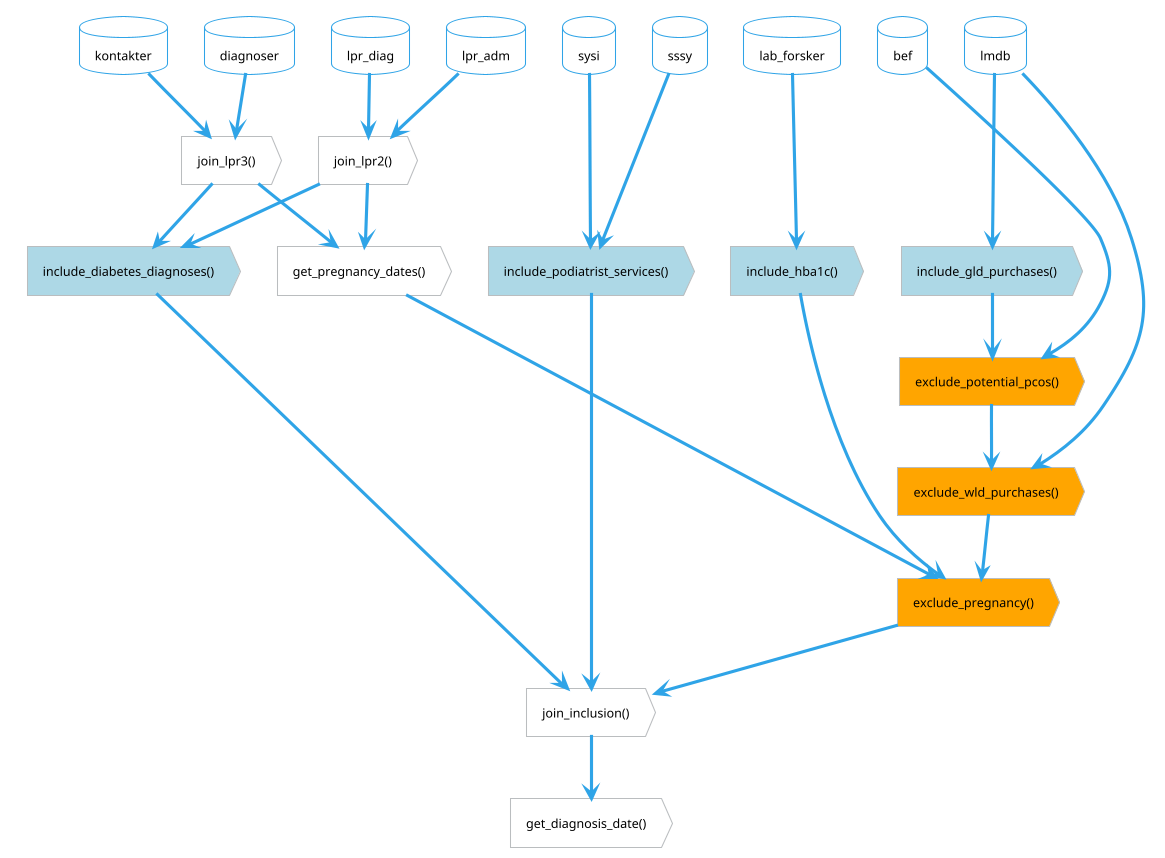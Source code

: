 @startuml function-flow-population
!theme cerulean-outline
<style>
action, card, database, rectangle {
    FontColor black
}
.inclusion {
    BackgroundColor lightblue
}
.exclusion {
    BackgroundColor orange
}
</style>

hide <<inclusion>> stereotype
hide <<exclusion>> stereotype

'Diabetes population extraction
    together {
        database sssy
        database sysi
        database lpr_diag
        database lpr_adm
        database lmdb
        database lab_forsker
        database kontakter
        database diagnoser
        database bef
    }
    together {
            action "join_lpr2()" as lpr2
            action "join_lpr3()" as lpr3
    }

    together {
        action "exclude_pregnancy()" as ex_pregnancy <<exclusion>>
        action "exclude_wld_purchases()" as ex_wld <<exclusion>>
        action "exclude_potential_pcos()" as ex_pcos <<exclusion>>
    }
    together {
        action "include_diabetes_diagnoses()" as in_diagnoses <<inclusion>>
        action "include_hba1c()" as in_hba1c <<inclusion>>
        action "include_podiatrist_services()" as in_podiatrist <<inclusion>>
        action "include_gld_purchases()" as in_gld <<inclusion>>
        action "get_pregnancy_dates()" as pregnancy
    }

    action "join_inclusion()" as join_inclusion
    action "get_diagnosis_date()" as diagnosis_date

'join lpr
    lpr_diag --> lpr2
    lpr_adm --> lpr2
    kontakter --> lpr3
    diagnoser --> lpr3

'inclusion: podiatrist services
    sssy --> in_podiatrist
    sysi --> in_podiatrist
    in_podiatrist --> join_inclusion

'inclusion: hba1c
    lab_forsker --> in_hba1c
    in_hba1c --> ex_pregnancy
    ex_pregnancy --> join_inclusion

'inclusion: gld purchases
    lmdb --> in_gld
    in_gld --> ex_pcos
    ex_pcos --> ex_wld
    ex_wld --> ex_pregnancy

'inclusion: diabetes diagnoses
    lpr2 --> in_diagnoses
    lpr3 --> in_diagnoses
    in_diagnoses --> join_inclusion
 
'exclusion and helper functions
    bef --> ex_pcos
    lmdb --> ex_wld
    lpr2 --> pregnancy
    lpr3 --> pregnancy
    pregnancy --> ex_pregnancy
    join_inclusion --> diagnosis_date

@enduml